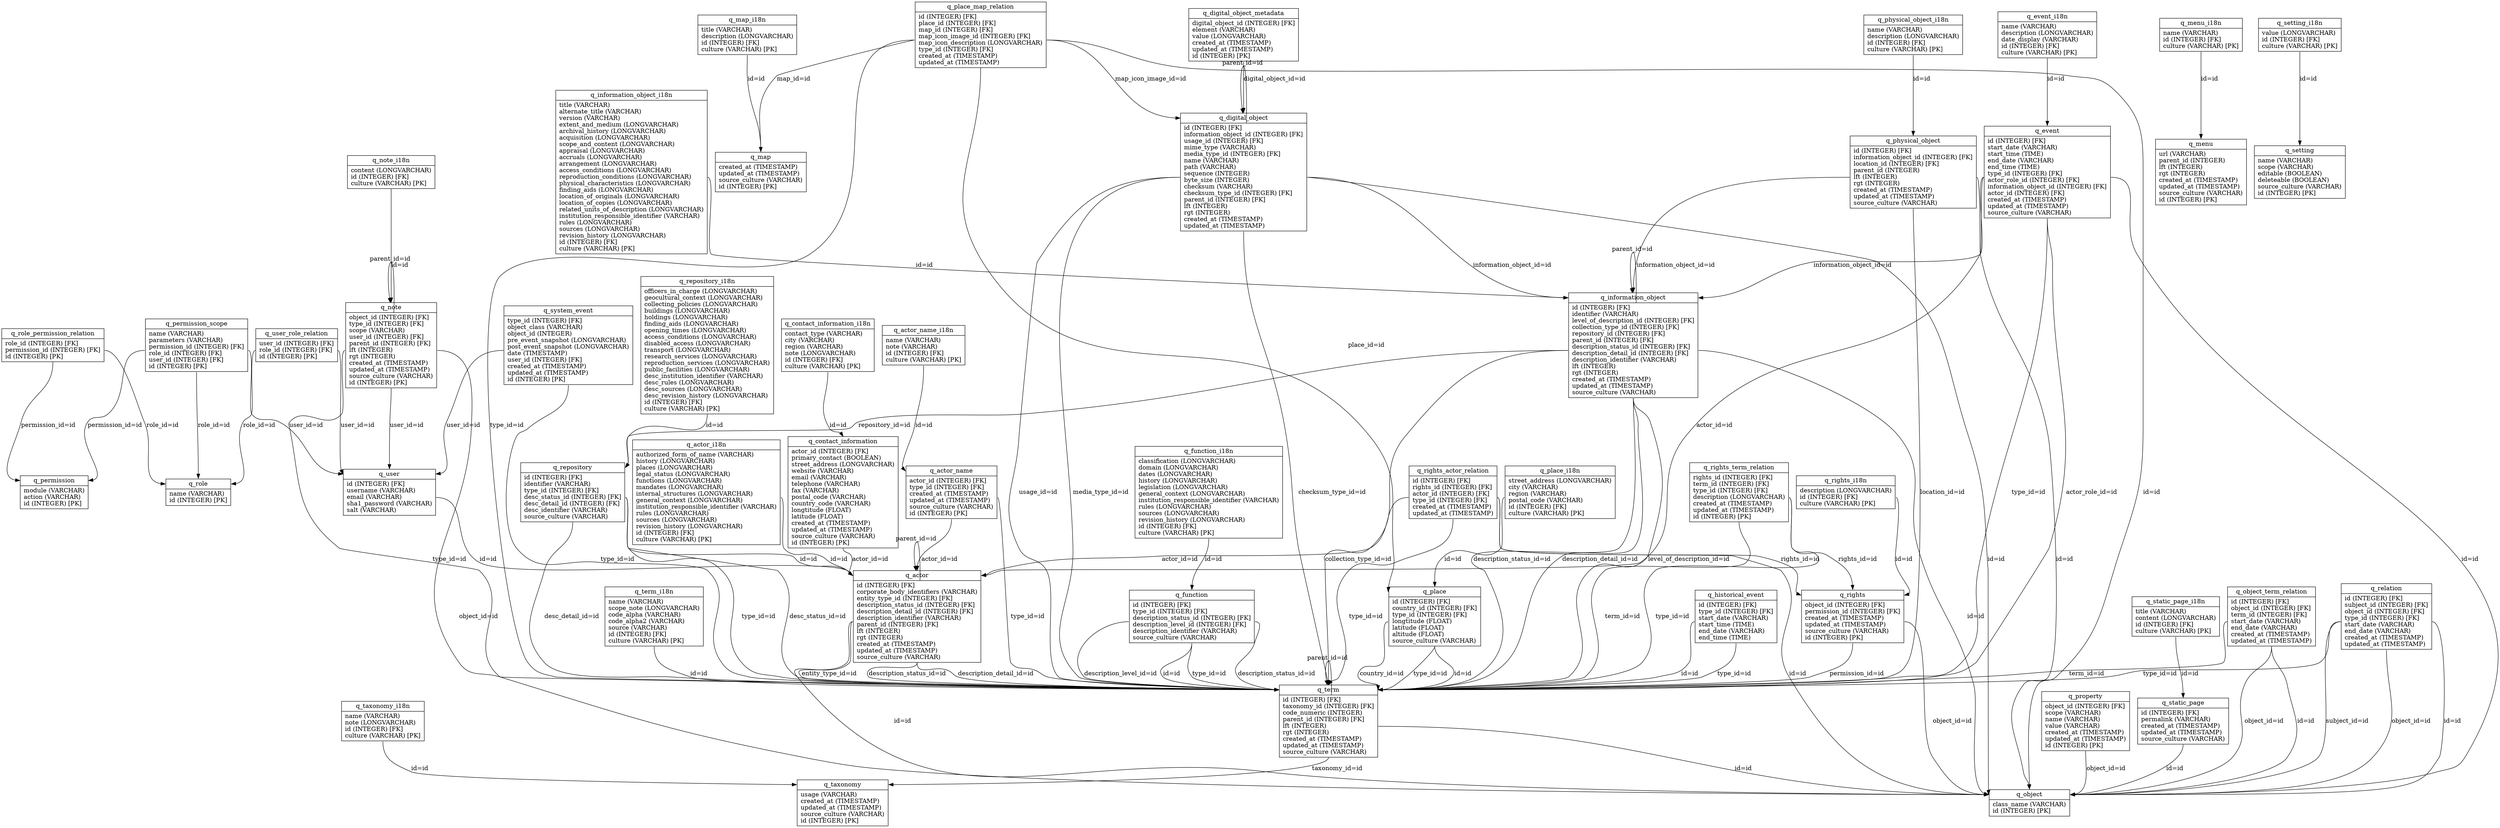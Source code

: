 digraph G {
nodeq_object [label="{<table>q_object|<cols>class_name (VARCHAR)\lid (INTEGER) [PK]\l}", shape=record];
nodeq_information_object [label="{<table>q_information_object|<cols>id (INTEGER) [FK]\lidentifier (VARCHAR)\llevel_of_description_id (INTEGER) [FK]\lcollection_type_id (INTEGER) [FK]\lrepository_id (INTEGER) [FK]\lparent_id (INTEGER) [FK]\ldescription_status_id (INTEGER) [FK]\ldescription_detail_id (INTEGER) [FK]\ldescription_identifier (VARCHAR)\llft (INTEGER)\lrgt (INTEGER)\lcreated_at (TIMESTAMP)\lupdated_at (TIMESTAMP)\lsource_culture (VARCHAR)\l}", shape=record];
nodeq_information_object_i18n [label="{<table>q_information_object_i18n|<cols>title (VARCHAR)\lalternate_title (VARCHAR)\lversion (VARCHAR)\lextent_and_medium (LONGVARCHAR)\larchival_history (LONGVARCHAR)\lacquisition (LONGVARCHAR)\lscope_and_content (LONGVARCHAR)\lappraisal (LONGVARCHAR)\laccruals (LONGVARCHAR)\larrangement (LONGVARCHAR)\laccess_conditions (LONGVARCHAR)\lreproduction_conditions (LONGVARCHAR)\lphysical_characteristics (LONGVARCHAR)\lfinding_aids (LONGVARCHAR)\llocation_of_originals (LONGVARCHAR)\llocation_of_copies (LONGVARCHAR)\lrelated_units_of_description (LONGVARCHAR)\linstitution_responsible_identifier (VARCHAR)\lrules (LONGVARCHAR)\lsources (LONGVARCHAR)\lrevision_history (LONGVARCHAR)\lid (INTEGER) [FK]\lculture (VARCHAR) [PK]\l}", shape=record];
nodeq_object_term_relation [label="{<table>q_object_term_relation|<cols>id (INTEGER) [FK]\lobject_id (INTEGER) [FK]\lterm_id (INTEGER) [FK]\lstart_date (VARCHAR)\lend_date (VARCHAR)\lcreated_at (TIMESTAMP)\lupdated_at (TIMESTAMP)\l}", shape=record];
nodeq_property [label="{<table>q_property|<cols>object_id (INTEGER) [FK]\lscope (VARCHAR)\lname (VARCHAR)\lvalue (VARCHAR)\lcreated_at (TIMESTAMP)\lupdated_at (TIMESTAMP)\lid (INTEGER) [PK]\l}", shape=record];
nodeq_relation [label="{<table>q_relation|<cols>id (INTEGER) [FK]\lsubject_id (INTEGER) [FK]\lobject_id (INTEGER) [FK]\ltype_id (INTEGER) [FK]\lstart_date (VARCHAR)\lend_date (VARCHAR)\lcreated_at (TIMESTAMP)\lupdated_at (TIMESTAMP)\l}", shape=record];
nodeq_note [label="{<table>q_note|<cols>object_id (INTEGER) [FK]\ltype_id (INTEGER) [FK]\lscope (VARCHAR)\luser_id (INTEGER) [FK]\lparent_id (INTEGER) [FK]\llft (INTEGER)\lrgt (INTEGER)\lcreated_at (TIMESTAMP)\lupdated_at (TIMESTAMP)\lsource_culture (VARCHAR)\lid (INTEGER) [PK]\l}", shape=record];
nodeq_note_i18n [label="{<table>q_note_i18n|<cols>content (LONGVARCHAR)\lid (INTEGER) [FK]\lculture (VARCHAR) [PK]\l}", shape=record];
nodeq_digital_object [label="{<table>q_digital_object|<cols>id (INTEGER) [FK]\linformation_object_id (INTEGER) [FK]\lusage_id (INTEGER) [FK]\lmime_type (VARCHAR)\lmedia_type_id (INTEGER) [FK]\lname (VARCHAR)\lpath (VARCHAR)\lsequence (INTEGER)\lbyte_size (INTEGER)\lchecksum (VARCHAR)\lchecksum_type_id (INTEGER) [FK]\lparent_id (INTEGER) [FK]\llft (INTEGER)\lrgt (INTEGER)\lcreated_at (TIMESTAMP)\lupdated_at (TIMESTAMP)\l}", shape=record];
nodeq_digital_object_metadata [label="{<table>q_digital_object_metadata|<cols>digital_object_id (INTEGER) [FK]\lelement (VARCHAR)\lvalue (LONGVARCHAR)\lcreated_at (TIMESTAMP)\lupdated_at (TIMESTAMP)\lid (INTEGER) [PK]\l}", shape=record];
nodeq_physical_object [label="{<table>q_physical_object|<cols>id (INTEGER) [FK]\linformation_object_id (INTEGER) [FK]\llocation_id (INTEGER) [FK]\lparent_id (INTEGER)\llft (INTEGER)\lrgt (INTEGER)\lcreated_at (TIMESTAMP)\lupdated_at (TIMESTAMP)\lsource_culture (VARCHAR)\l}", shape=record];
nodeq_physical_object_i18n [label="{<table>q_physical_object_i18n|<cols>name (VARCHAR)\ldescription (LONGVARCHAR)\lid (INTEGER) [FK]\lculture (VARCHAR) [PK]\l}", shape=record];
nodeq_actor [label="{<table>q_actor|<cols>id (INTEGER) [FK]\lcorporate_body_identifiers (VARCHAR)\lentity_type_id (INTEGER) [FK]\ldescription_status_id (INTEGER) [FK]\ldescription_detail_id (INTEGER) [FK]\ldescription_identifier (VARCHAR)\lparent_id (INTEGER) [FK]\llft (INTEGER)\lrgt (INTEGER)\lcreated_at (TIMESTAMP)\lupdated_at (TIMESTAMP)\lsource_culture (VARCHAR)\l}", shape=record];
nodeq_actor_i18n [label="{<table>q_actor_i18n|<cols>authorized_form_of_name (VARCHAR)\lhistory (LONGVARCHAR)\lplaces (LONGVARCHAR)\llegal_status (LONGVARCHAR)\lfunctions (LONGVARCHAR)\lmandates (LONGVARCHAR)\linternal_structures (LONGVARCHAR)\lgeneral_context (LONGVARCHAR)\linstitution_responsible_identifier (VARCHAR)\lrules (LONGVARCHAR)\lsources (LONGVARCHAR)\lrevision_history (LONGVARCHAR)\lid (INTEGER) [FK]\lculture (VARCHAR) [PK]\l}", shape=record];
nodeq_repository [label="{<table>q_repository|<cols>id (INTEGER) [FK]\lidentifier (VARCHAR)\ltype_id (INTEGER) [FK]\ldesc_status_id (INTEGER) [FK]\ldesc_detail_id (INTEGER) [FK]\ldesc_identifier (VARCHAR)\lsource_culture (VARCHAR)\l}", shape=record];
nodeq_repository_i18n [label="{<table>q_repository_i18n|<cols>officers_in_charge (LONGVARCHAR)\lgeocultural_context (LONGVARCHAR)\lcollecting_policies (LONGVARCHAR)\lbuildings (LONGVARCHAR)\lholdings (LONGVARCHAR)\lfinding_aids (LONGVARCHAR)\lopening_times (LONGVARCHAR)\laccess_conditions (LONGVARCHAR)\ldisabled_access (LONGVARCHAR)\ltransport (LONGVARCHAR)\lresearch_services (LONGVARCHAR)\lreproduction_services (LONGVARCHAR)\lpublic_facilities (LONGVARCHAR)\ldesc_institution_identifier (VARCHAR)\ldesc_rules (LONGVARCHAR)\ldesc_sources (LONGVARCHAR)\ldesc_revision_history (LONGVARCHAR)\lid (INTEGER) [FK]\lculture (VARCHAR) [PK]\l}", shape=record];
nodeq_actor_name [label="{<table>q_actor_name|<cols>actor_id (INTEGER) [FK]\ltype_id (INTEGER) [FK]\lcreated_at (TIMESTAMP)\lupdated_at (TIMESTAMP)\lsource_culture (VARCHAR)\lid (INTEGER) [PK]\l}", shape=record];
nodeq_actor_name_i18n [label="{<table>q_actor_name_i18n|<cols>name (VARCHAR)\lnote (VARCHAR)\lid (INTEGER) [FK]\lculture (VARCHAR) [PK]\l}", shape=record];
nodeq_contact_information [label="{<table>q_contact_information|<cols>actor_id (INTEGER) [FK]\lprimary_contact (BOOLEAN)\lstreet_address (LONGVARCHAR)\lwebsite (VARCHAR)\lemail (VARCHAR)\ltelephone (VARCHAR)\lfax (VARCHAR)\lpostal_code (VARCHAR)\lcountry_code (VARCHAR)\llongtitude (FLOAT)\llatitude (FLOAT)\lcreated_at (TIMESTAMP)\lupdated_at (TIMESTAMP)\lsource_culture (VARCHAR)\lid (INTEGER) [PK]\l}", shape=record];
nodeq_contact_information_i18n [label="{<table>q_contact_information_i18n|<cols>contact_type (VARCHAR)\lcity (VARCHAR)\lregion (VARCHAR)\lnote (LONGVARCHAR)\lid (INTEGER) [FK]\lculture (VARCHAR) [PK]\l}", shape=record];
nodeq_place [label="{<table>q_place|<cols>id (INTEGER) [FK]\lcountry_id (INTEGER) [FK]\ltype_id (INTEGER) [FK]\llongtitude (FLOAT)\llatitude (FLOAT)\laltitude (FLOAT)\lsource_culture (VARCHAR)\l}", shape=record];
nodeq_place_i18n [label="{<table>q_place_i18n|<cols>street_address (LONGVARCHAR)\lcity (VARCHAR)\lregion (VARCHAR)\lpostal_code (VARCHAR)\lid (INTEGER) [FK]\lculture (VARCHAR) [PK]\l}", shape=record];
nodeq_map [label="{<table>q_map|<cols>created_at (TIMESTAMP)\lupdated_at (TIMESTAMP)\lsource_culture (VARCHAR)\lid (INTEGER) [PK]\l}", shape=record];
nodeq_map_i18n [label="{<table>q_map_i18n|<cols>title (VARCHAR)\ldescription (LONGVARCHAR)\lid (INTEGER) [FK]\lculture (VARCHAR) [PK]\l}", shape=record];
nodeq_place_map_relation [label="{<table>q_place_map_relation|<cols>id (INTEGER) [FK]\lplace_id (INTEGER) [FK]\lmap_id (INTEGER) [FK]\lmap_icon_image_id (INTEGER) [FK]\lmap_icon_description (LONGVARCHAR)\ltype_id (INTEGER) [FK]\lcreated_at (TIMESTAMP)\lupdated_at (TIMESTAMP)\l}", shape=record];
nodeq_term [label="{<table>q_term|<cols>id (INTEGER) [FK]\ltaxonomy_id (INTEGER) [FK]\lcode_numeric (INTEGER)\lparent_id (INTEGER) [FK]\llft (INTEGER)\lrgt (INTEGER)\lcreated_at (TIMESTAMP)\lupdated_at (TIMESTAMP)\lsource_culture (VARCHAR)\l}", shape=record];
nodeq_term_i18n [label="{<table>q_term_i18n|<cols>name (VARCHAR)\lscope_note (LONGVARCHAR)\lcode_alpha (VARCHAR)\lcode_alpha2 (VARCHAR)\lsource (VARCHAR)\lid (INTEGER) [FK]\lculture (VARCHAR) [PK]\l}", shape=record];
nodeq_taxonomy [label="{<table>q_taxonomy|<cols>usage (VARCHAR)\lcreated_at (TIMESTAMP)\lupdated_at (TIMESTAMP)\lsource_culture (VARCHAR)\lid (INTEGER) [PK]\l}", shape=record];
nodeq_taxonomy_i18n [label="{<table>q_taxonomy_i18n|<cols>name (VARCHAR)\lnote (LONGVARCHAR)\lid (INTEGER) [FK]\lculture (VARCHAR) [PK]\l}", shape=record];
nodeq_event [label="{<table>q_event|<cols>id (INTEGER) [FK]\lstart_date (VARCHAR)\lstart_time (TIME)\lend_date (VARCHAR)\lend_time (TIME)\ltype_id (INTEGER) [FK]\lactor_role_id (INTEGER) [FK]\linformation_object_id (INTEGER) [FK]\lactor_id (INTEGER) [FK]\lcreated_at (TIMESTAMP)\lupdated_at (TIMESTAMP)\lsource_culture (VARCHAR)\l}", shape=record];
nodeq_event_i18n [label="{<table>q_event_i18n|<cols>name (VARCHAR)\ldescription (LONGVARCHAR)\ldate_display (VARCHAR)\lid (INTEGER) [FK]\lculture (VARCHAR) [PK]\l}", shape=record];
nodeq_system_event [label="{<table>q_system_event|<cols>type_id (INTEGER) [FK]\lobject_class (VARCHAR)\lobject_id (INTEGER)\lpre_event_snapshot (LONGVARCHAR)\lpost_event_snapshot (LONGVARCHAR)\ldate (TIMESTAMP)\luser_id (INTEGER) [FK]\lcreated_at (TIMESTAMP)\lupdated_at (TIMESTAMP)\lid (INTEGER) [PK]\l}", shape=record];
nodeq_historical_event [label="{<table>q_historical_event|<cols>id (INTEGER) [FK]\ltype_id (INTEGER) [FK]\lstart_date (VARCHAR)\lstart_time (TIME)\lend_date (VARCHAR)\lend_time (TIME)\l}", shape=record];
nodeq_function [label="{<table>q_function|<cols>id (INTEGER) [FK]\ltype_id (INTEGER) [FK]\ldescription_status_id (INTEGER) [FK]\ldescription_level_id (INTEGER) [FK]\ldescription_identifier (VARCHAR)\lsource_culture (VARCHAR)\l}", shape=record];
nodeq_function_i18n [label="{<table>q_function_i18n|<cols>classification (LONGVARCHAR)\ldomain (LONGVARCHAR)\ldates (LONGVARCHAR)\lhistory (LONGVARCHAR)\llegislation (LONGVARCHAR)\lgeneral_context (LONGVARCHAR)\linstitution_responsible_identifier (VARCHAR)\lrules (LONGVARCHAR)\lsources (LONGVARCHAR)\lrevision_history (LONGVARCHAR)\lid (INTEGER) [FK]\lculture (VARCHAR) [PK]\l}", shape=record];
nodeq_rights [label="{<table>q_rights|<cols>object_id (INTEGER) [FK]\lpermission_id (INTEGER) [FK]\lcreated_at (TIMESTAMP)\lupdated_at (TIMESTAMP)\lsource_culture (VARCHAR)\lid (INTEGER) [PK]\l}", shape=record];
nodeq_rights_i18n [label="{<table>q_rights_i18n|<cols>description (LONGVARCHAR)\lid (INTEGER) [FK]\lculture (VARCHAR) [PK]\l}", shape=record];
nodeq_rights_term_relation [label="{<table>q_rights_term_relation|<cols>rights_id (INTEGER) [FK]\lterm_id (INTEGER) [FK]\ltype_id (INTEGER) [FK]\ldescription (LONGVARCHAR)\lcreated_at (TIMESTAMP)\lupdated_at (TIMESTAMP)\lid (INTEGER) [PK]\l}", shape=record];
nodeq_rights_actor_relation [label="{<table>q_rights_actor_relation|<cols>id (INTEGER) [FK]\lrights_id (INTEGER) [FK]\lactor_id (INTEGER) [FK]\ltype_id (INTEGER) [FK]\lcreated_at (TIMESTAMP)\lupdated_at (TIMESTAMP)\l}", shape=record];
nodeq_menu [label="{<table>q_menu|<cols>url (VARCHAR)\lparent_id (INTEGER)\llft (INTEGER)\lrgt (INTEGER)\lcreated_at (TIMESTAMP)\lupdated_at (TIMESTAMP)\lsource_culture (VARCHAR)\lid (INTEGER) [PK]\l}", shape=record];
nodeq_menu_i18n [label="{<table>q_menu_i18n|<cols>name (VARCHAR)\lid (INTEGER) [FK]\lculture (VARCHAR) [PK]\l}", shape=record];
nodeq_static_page [label="{<table>q_static_page|<cols>id (INTEGER) [FK]\lpermalink (VARCHAR)\lcreated_at (TIMESTAMP)\lupdated_at (TIMESTAMP)\lsource_culture (VARCHAR)\l}", shape=record];
nodeq_static_page_i18n [label="{<table>q_static_page_i18n|<cols>title (VARCHAR)\lcontent (LONGVARCHAR)\lid (INTEGER) [FK]\lculture (VARCHAR) [PK]\l}", shape=record];
nodeq_user [label="{<table>q_user|<cols>id (INTEGER) [FK]\lusername (VARCHAR)\lemail (VARCHAR)\lsha1_password (VARCHAR)\lsalt (VARCHAR)\l}", shape=record];
nodeq_role [label="{<table>q_role|<cols>name (VARCHAR)\lid (INTEGER) [PK]\l}", shape=record];
nodeq_user_role_relation [label="{<table>q_user_role_relation|<cols>user_id (INTEGER) [FK]\lrole_id (INTEGER) [FK]\lid (INTEGER) [PK]\l}", shape=record];
nodeq_permission [label="{<table>q_permission|<cols>module (VARCHAR)\laction (VARCHAR)\lid (INTEGER) [PK]\l}", shape=record];
nodeq_role_permission_relation [label="{<table>q_role_permission_relation|<cols>role_id (INTEGER) [FK]\lpermission_id (INTEGER) [FK]\lid (INTEGER) [PK]\l}", shape=record];
nodeq_permission_scope [label="{<table>q_permission_scope|<cols>name (VARCHAR)\lparameters (VARCHAR)\lpermission_id (INTEGER) [FK]\lrole_id (INTEGER) [FK]\luser_id (INTEGER) [FK]\lid (INTEGER) [PK]\l}", shape=record];
nodeq_setting [label="{<table>q_setting|<cols>name (VARCHAR)\lscope (VARCHAR)\leditable (BOOLEAN)\ldeleteable (BOOLEAN)\lsource_culture (VARCHAR)\lid (INTEGER) [PK]\l}", shape=record];
nodeq_setting_i18n [label="{<table>q_setting_i18n|<cols>value (LONGVARCHAR)\lid (INTEGER) [FK]\lculture (VARCHAR) [PK]\l}", shape=record];

nodeq_information_object:cols -> nodeq_object:table [label="id=id "];
nodeq_information_object:cols -> nodeq_term:table [label="level_of_description_id=id "];
nodeq_information_object:cols -> nodeq_term:table [label="collection_type_id=id "];
nodeq_information_object:cols -> nodeq_repository:table [label="repository_id=id "];
nodeq_information_object:cols -> nodeq_information_object:table [label="parent_id=id "];
nodeq_information_object:cols -> nodeq_term:table [label="description_status_id=id "];
nodeq_information_object:cols -> nodeq_term:table [label="description_detail_id=id "];
nodeq_information_object_i18n:cols -> nodeq_information_object:table [label="id=id "];
nodeq_object_term_relation:cols -> nodeq_object:table [label="id=id "];
nodeq_object_term_relation:cols -> nodeq_object:table [label="object_id=id "];
nodeq_object_term_relation:cols -> nodeq_term:table [label="term_id=id "];
nodeq_property:cols -> nodeq_object:table [label="object_id=id "];
nodeq_relation:cols -> nodeq_object:table [label="id=id "];
nodeq_relation:cols -> nodeq_object:table [label="subject_id=id "];
nodeq_relation:cols -> nodeq_object:table [label="object_id=id "];
nodeq_relation:cols -> nodeq_term:table [label="type_id=id "];
nodeq_note:cols -> nodeq_object:table [label="object_id=id "];
nodeq_note:cols -> nodeq_term:table [label="type_id=id "];
nodeq_note:cols -> nodeq_user:table [label="user_id=id "];
nodeq_note:cols -> nodeq_note:table [label="parent_id=id "];
nodeq_note_i18n:cols -> nodeq_note:table [label="id=id "];
nodeq_digital_object:cols -> nodeq_object:table [label="id=id "];
nodeq_digital_object:cols -> nodeq_information_object:table [label="information_object_id=id "];
nodeq_digital_object:cols -> nodeq_term:table [label="usage_id=id "];
nodeq_digital_object:cols -> nodeq_term:table [label="media_type_id=id "];
nodeq_digital_object:cols -> nodeq_term:table [label="checksum_type_id=id "];
nodeq_digital_object:cols -> nodeq_digital_object:table [label="parent_id=id "];
nodeq_digital_object_metadata:cols -> nodeq_digital_object:table [label="digital_object_id=id "];
nodeq_physical_object:cols -> nodeq_object:table [label="id=id "];
nodeq_physical_object:cols -> nodeq_information_object:table [label="information_object_id=id "];
nodeq_physical_object:cols -> nodeq_term:table [label="location_id=id "];
nodeq_physical_object_i18n:cols -> nodeq_physical_object:table [label="id=id "];
nodeq_actor:cols -> nodeq_object:table [label="id=id "];
nodeq_actor:cols -> nodeq_term:table [label="entity_type_id=id "];
nodeq_actor:cols -> nodeq_term:table [label="description_status_id=id "];
nodeq_actor:cols -> nodeq_term:table [label="description_detail_id=id "];
nodeq_actor:cols -> nodeq_actor:table [label="parent_id=id "];
nodeq_actor_i18n:cols -> nodeq_actor:table [label="id=id "];
nodeq_repository:cols -> nodeq_actor:table [label="id=id "];
nodeq_repository:cols -> nodeq_term:table [label="type_id=id "];
nodeq_repository:cols -> nodeq_term:table [label="desc_status_id=id "];
nodeq_repository:cols -> nodeq_term:table [label="desc_detail_id=id "];
nodeq_repository_i18n:cols -> nodeq_repository:table [label="id=id "];
nodeq_actor_name:cols -> nodeq_actor:table [label="actor_id=id "];
nodeq_actor_name:cols -> nodeq_term:table [label="type_id=id "];
nodeq_actor_name_i18n:cols -> nodeq_actor_name:table [label="id=id "];
nodeq_contact_information:cols -> nodeq_actor:table [label="actor_id=id "];
nodeq_contact_information_i18n:cols -> nodeq_contact_information:table [label="id=id "];
nodeq_place:cols -> nodeq_term:table [label="id=id "];
nodeq_place:cols -> nodeq_term:table [label="country_id=id "];
nodeq_place:cols -> nodeq_term:table [label="type_id=id "];
nodeq_place_i18n:cols -> nodeq_place:table [label="id=id "];
nodeq_map_i18n:cols -> nodeq_map:table [label="id=id "];
nodeq_place_map_relation:cols -> nodeq_object:table [label="id=id "];
nodeq_place_map_relation:cols -> nodeq_place:table [label="place_id=id "];
nodeq_place_map_relation:cols -> nodeq_map:table [label="map_id=id "];
nodeq_place_map_relation:cols -> nodeq_digital_object:table [label="map_icon_image_id=id "];
nodeq_place_map_relation:cols -> nodeq_term:table [label="type_id=id "];
nodeq_term:cols -> nodeq_object:table [label="id=id "];
nodeq_term:cols -> nodeq_taxonomy:table [label="taxonomy_id=id "];
nodeq_term:cols -> nodeq_term:table [label="parent_id=id "];
nodeq_term_i18n:cols -> nodeq_term:table [label="id=id "];
nodeq_taxonomy_i18n:cols -> nodeq_taxonomy:table [label="id=id "];
nodeq_event:cols -> nodeq_object:table [label="id=id "];
nodeq_event:cols -> nodeq_term:table [label="type_id=id "];
nodeq_event:cols -> nodeq_term:table [label="actor_role_id=id "];
nodeq_event:cols -> nodeq_information_object:table [label="information_object_id=id "];
nodeq_event:cols -> nodeq_actor:table [label="actor_id=id "];
nodeq_event_i18n:cols -> nodeq_event:table [label="id=id "];
nodeq_system_event:cols -> nodeq_term:table [label="type_id=id "];
nodeq_system_event:cols -> nodeq_user:table [label="user_id=id "];
nodeq_historical_event:cols -> nodeq_term:table [label="id=id "];
nodeq_historical_event:cols -> nodeq_term:table [label="type_id=id "];
nodeq_function:cols -> nodeq_term:table [label="id=id "];
nodeq_function:cols -> nodeq_term:table [label="type_id=id "];
nodeq_function:cols -> nodeq_term:table [label="description_status_id=id "];
nodeq_function:cols -> nodeq_term:table [label="description_level_id=id "];
nodeq_function_i18n:cols -> nodeq_function:table [label="id=id "];
nodeq_rights:cols -> nodeq_object:table [label="object_id=id "];
nodeq_rights:cols -> nodeq_term:table [label="permission_id=id "];
nodeq_rights_i18n:cols -> nodeq_rights:table [label="id=id "];
nodeq_rights_term_relation:cols -> nodeq_rights:table [label="rights_id=id "];
nodeq_rights_term_relation:cols -> nodeq_term:table [label="term_id=id "];
nodeq_rights_term_relation:cols -> nodeq_term:table [label="type_id=id "];
nodeq_rights_actor_relation:cols -> nodeq_object:table [label="id=id "];
nodeq_rights_actor_relation:cols -> nodeq_rights:table [label="rights_id=id "];
nodeq_rights_actor_relation:cols -> nodeq_actor:table [label="actor_id=id "];
nodeq_rights_actor_relation:cols -> nodeq_term:table [label="type_id=id "];
nodeq_menu_i18n:cols -> nodeq_menu:table [label="id=id "];
nodeq_static_page:cols -> nodeq_object:table [label="id=id "];
nodeq_static_page_i18n:cols -> nodeq_static_page:table [label="id=id "];
nodeq_user:cols -> nodeq_actor:table [label="id=id "];
nodeq_user_role_relation:cols -> nodeq_user:table [label="user_id=id "];
nodeq_user_role_relation:cols -> nodeq_role:table [label="role_id=id "];
nodeq_role_permission_relation:cols -> nodeq_role:table [label="role_id=id "];
nodeq_role_permission_relation:cols -> nodeq_permission:table [label="permission_id=id "];
nodeq_permission_scope:cols -> nodeq_permission:table [label="permission_id=id "];
nodeq_permission_scope:cols -> nodeq_role:table [label="role_id=id "];
nodeq_permission_scope:cols -> nodeq_user:table [label="user_id=id "];
nodeq_setting_i18n:cols -> nodeq_setting:table [label="id=id "];
}
